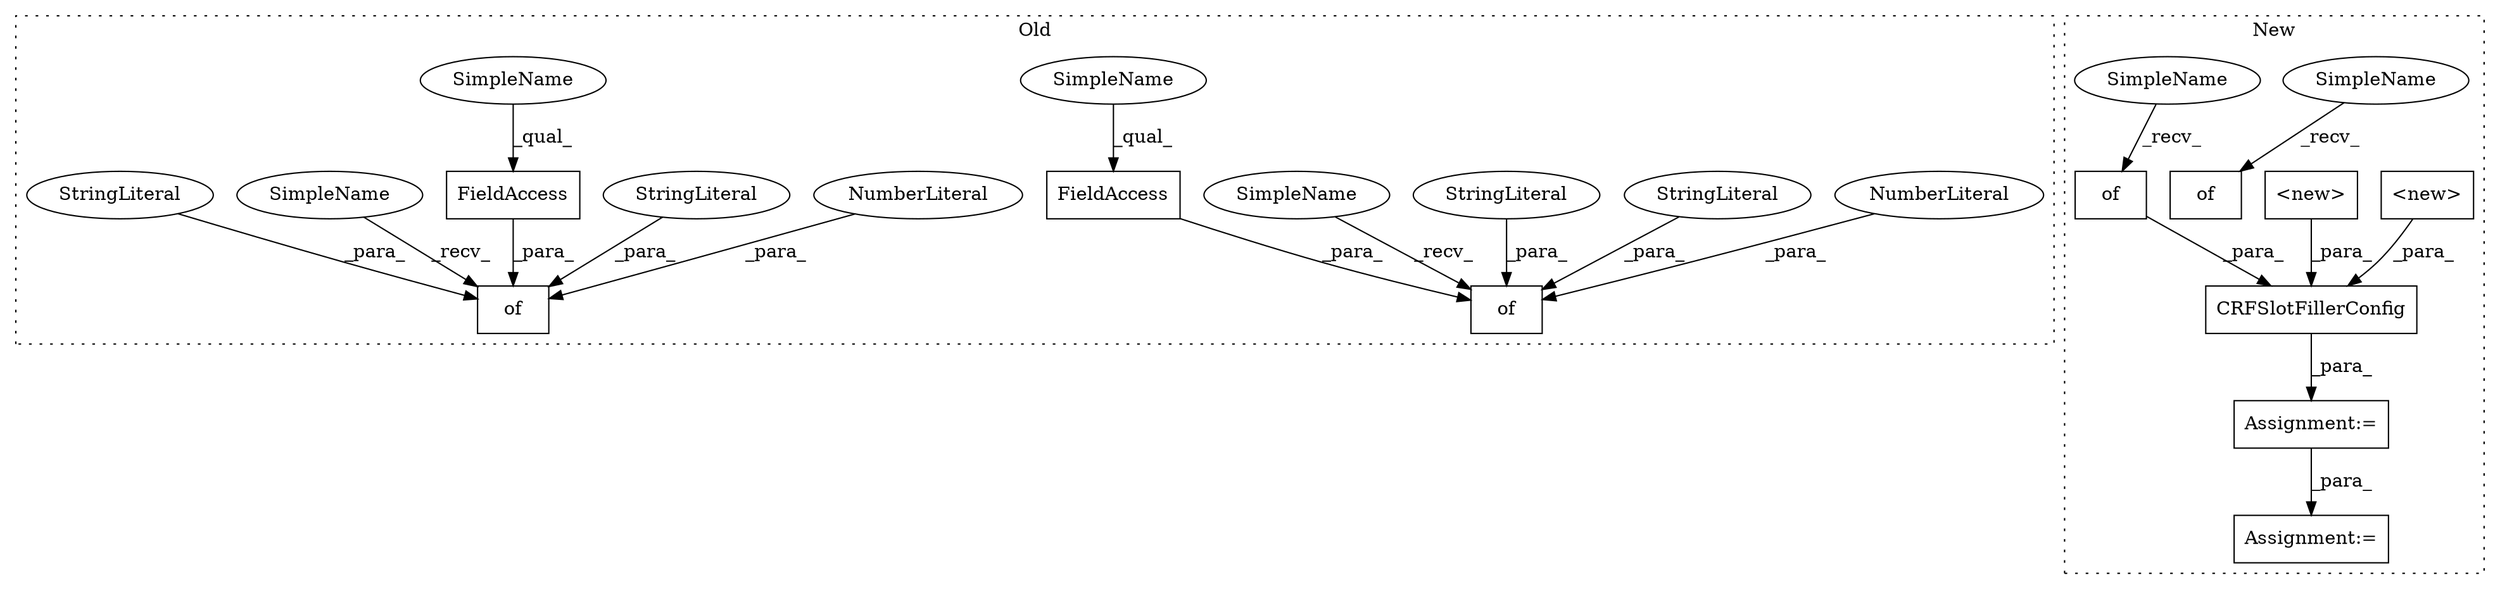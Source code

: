 digraph G {
subgraph cluster0 {
1 [label="of" a="32" s="5385,5427" l="3,1" shape="box"];
3 [label="NumberLiteral" a="34" s="5392" l="1" shape="ellipse"];
4 [label="FieldAccess" a="22" s="5410" l="17" shape="box"];
5 [label="FieldAccess" a="22" s="5950" l="17" shape="box"];
6 [label="of" a="32" s="5925,5967" l="3,1" shape="box"];
7 [label="NumberLiteral" a="34" s="5932" l="1" shape="ellipse"];
13 [label="StringLiteral" a="45" s="5934" l="15" shape="ellipse"];
15 [label="StringLiteral" a="45" s="5928" l="3" shape="ellipse"];
16 [label="StringLiteral" a="45" s="5394" l="15" shape="ellipse"];
17 [label="StringLiteral" a="45" s="5388" l="3" shape="ellipse"];
18 [label="SimpleName" a="42" s="5921" l="3" shape="ellipse"];
19 [label="SimpleName" a="42" s="5381" l="3" shape="ellipse"];
20 [label="SimpleName" a="42" s="5410" l="8" shape="ellipse"];
21 [label="SimpleName" a="42" s="5950" l="8" shape="ellipse"];
label = "Old";
style="dotted";
}
subgraph cluster1 {
2 [label="CRFSlotFillerConfig" a="32" s="5066,5104" l="20,1" shape="box"];
8 [label="of" a="32" s="5009" l="4" shape="box"];
9 [label="of" a="32" s="5582" l="4" shape="box"];
10 [label="<new>" a="14" s="4972" l="25" shape="box"];
11 [label="Assignment:=" a="7" s="5065" l="1" shape="box"];
12 [label="<new>" a="14" s="4876" l="28" shape="box"];
14 [label="Assignment:=" a="7" s="5127" l="1" shape="box"];
22 [label="SimpleName" a="42" s="5578" l="3" shape="ellipse"];
23 [label="SimpleName" a="42" s="5005" l="3" shape="ellipse"];
label = "New";
style="dotted";
}
2 -> 11 [label="_para_"];
3 -> 1 [label="_para_"];
4 -> 1 [label="_para_"];
5 -> 6 [label="_para_"];
7 -> 6 [label="_para_"];
8 -> 2 [label="_para_"];
10 -> 2 [label="_para_"];
11 -> 14 [label="_para_"];
12 -> 2 [label="_para_"];
13 -> 6 [label="_para_"];
15 -> 6 [label="_para_"];
16 -> 1 [label="_para_"];
17 -> 1 [label="_para_"];
18 -> 6 [label="_recv_"];
19 -> 1 [label="_recv_"];
20 -> 4 [label="_qual_"];
21 -> 5 [label="_qual_"];
22 -> 9 [label="_recv_"];
23 -> 8 [label="_recv_"];
}